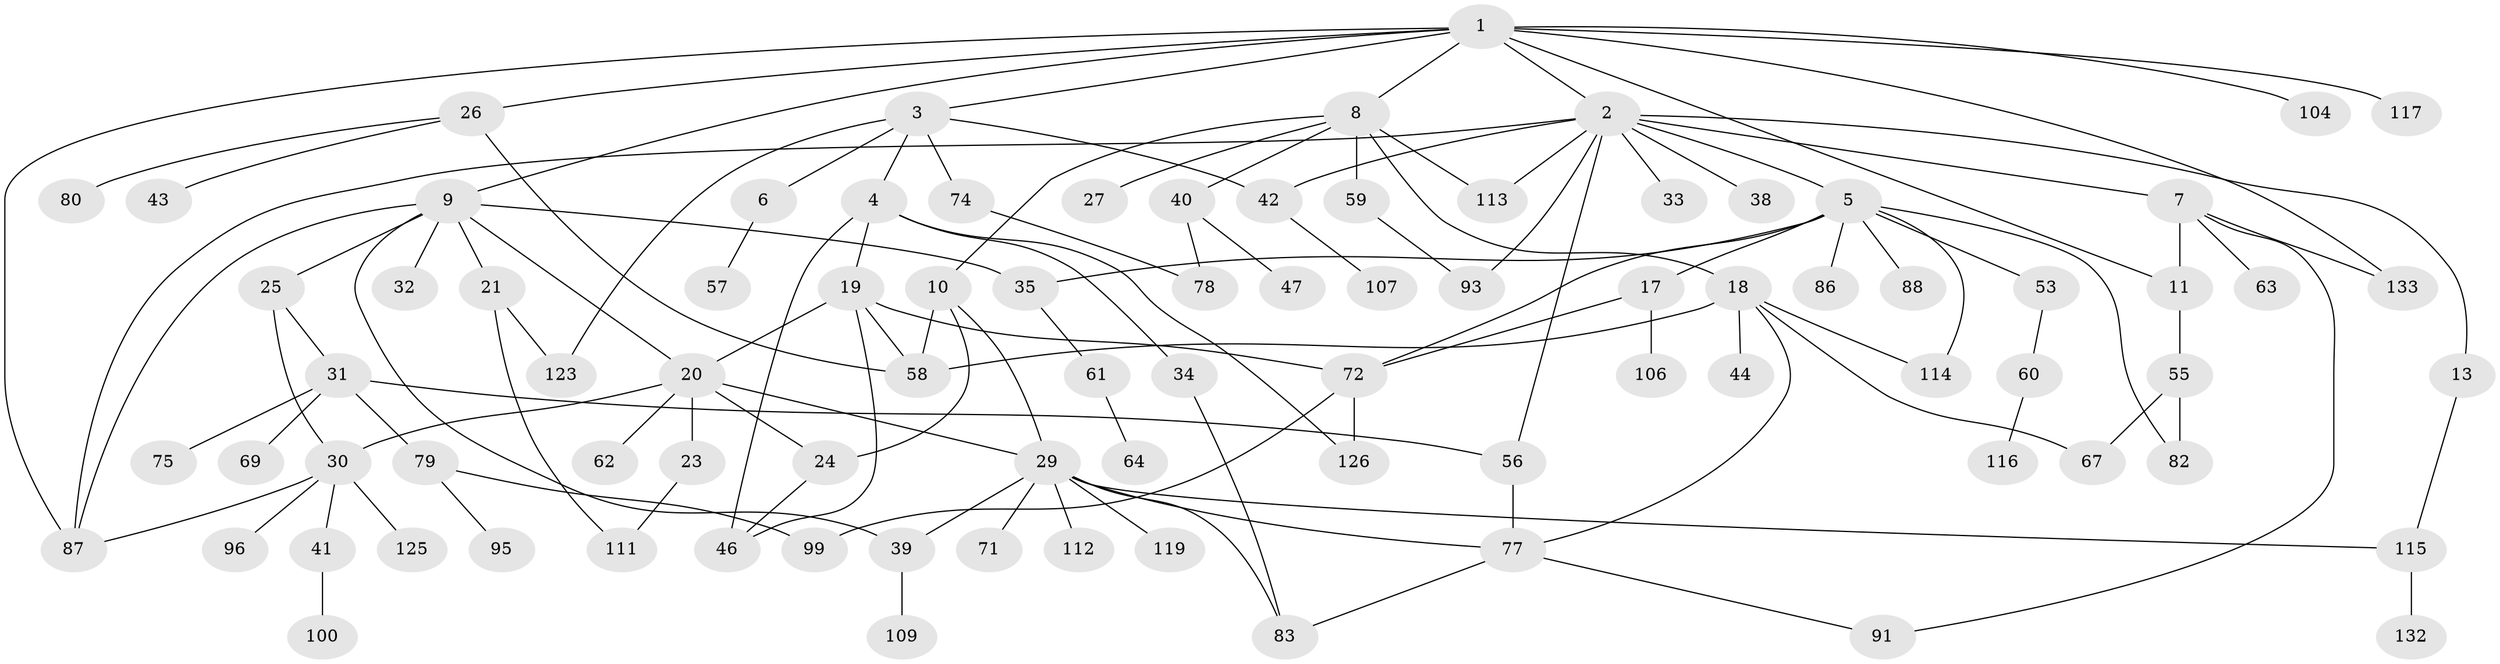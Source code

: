 // original degree distribution, {10: 0.007518796992481203, 8: 0.022556390977443608, 5: 0.045112781954887216, 4: 0.09774436090225563, 6: 0.022556390977443608, 3: 0.21804511278195488, 2: 0.2932330827067669, 1: 0.2932330827067669}
// Generated by graph-tools (version 1.1) at 2025/10/02/27/25 16:10:52]
// undirected, 87 vertices, 122 edges
graph export_dot {
graph [start="1"]
  node [color=gray90,style=filled];
  1 [super="+15"];
  2 [super="+16"];
  3 [super="+110"];
  4 [super="+70"];
  5 [super="+14"];
  6 [super="+48"];
  7 [super="+49"];
  8 [super="+12"];
  9 [super="+22"];
  10 [super="+51"];
  11 [super="+36"];
  13;
  17;
  18 [super="+37"];
  19 [super="+45"];
  20 [super="+130"];
  21 [super="+84"];
  23 [super="+28"];
  24 [super="+121"];
  25;
  26 [super="+68"];
  27;
  29 [super="+52"];
  30 [super="+89"];
  31 [super="+65"];
  32;
  33 [super="+102"];
  34 [super="+85"];
  35 [super="+50"];
  38;
  39 [super="+73"];
  40 [super="+66"];
  41;
  42 [super="+120"];
  43 [super="+54"];
  44;
  46 [super="+124"];
  47;
  53;
  55 [super="+105"];
  56;
  57;
  58 [super="+76"];
  59;
  60 [super="+98"];
  61 [super="+101"];
  62 [super="+108"];
  63;
  64 [super="+103"];
  67 [super="+129"];
  69;
  71;
  72 [super="+81"];
  74;
  75 [super="+92"];
  77 [super="+122"];
  78;
  79 [super="+90"];
  80 [super="+97"];
  82;
  83;
  86;
  87 [super="+118"];
  88;
  91 [super="+94"];
  93 [super="+128"];
  95;
  96;
  99;
  100;
  104;
  106;
  107;
  109;
  111;
  112;
  113 [super="+131"];
  114;
  115 [super="+127"];
  116;
  117;
  119;
  123;
  125;
  126;
  132;
  133;
  1 -- 2;
  1 -- 3;
  1 -- 8;
  1 -- 9;
  1 -- 11;
  1 -- 26;
  1 -- 117;
  1 -- 133;
  1 -- 104;
  1 -- 87;
  2 -- 5;
  2 -- 7;
  2 -- 13;
  2 -- 33;
  2 -- 42;
  2 -- 56;
  2 -- 38;
  2 -- 93;
  2 -- 87;
  2 -- 113;
  3 -- 4;
  3 -- 6;
  3 -- 74;
  3 -- 123;
  3 -- 42;
  4 -- 19;
  4 -- 34;
  4 -- 126;
  4 -- 46;
  5 -- 17;
  5 -- 35;
  5 -- 82;
  5 -- 114;
  5 -- 53;
  5 -- 86;
  5 -- 88;
  5 -- 72;
  6 -- 57;
  7 -- 91;
  7 -- 63;
  7 -- 11;
  7 -- 133;
  8 -- 10;
  8 -- 40;
  8 -- 59;
  8 -- 113;
  8 -- 18;
  8 -- 27;
  9 -- 20;
  9 -- 21;
  9 -- 25;
  9 -- 32;
  9 -- 87;
  9 -- 35;
  9 -- 39;
  10 -- 29;
  10 -- 58 [weight=2];
  10 -- 24;
  11 -- 55;
  13 -- 115;
  17 -- 72;
  17 -- 106;
  18 -- 44;
  18 -- 67;
  18 -- 114;
  18 -- 77;
  18 -- 58;
  19 -- 46;
  19 -- 72;
  19 -- 20;
  19 -- 58;
  20 -- 23;
  20 -- 24;
  20 -- 30;
  20 -- 62;
  20 -- 29;
  21 -- 123;
  21 -- 111;
  23 -- 111;
  24 -- 46;
  25 -- 31;
  25 -- 30;
  26 -- 43;
  26 -- 80;
  26 -- 58;
  29 -- 39;
  29 -- 71;
  29 -- 115;
  29 -- 119;
  29 -- 83;
  29 -- 112;
  29 -- 77;
  30 -- 41;
  30 -- 96;
  30 -- 125;
  30 -- 87;
  31 -- 69;
  31 -- 56;
  31 -- 75;
  31 -- 79;
  34 -- 83;
  35 -- 61;
  39 -- 109;
  40 -- 47;
  40 -- 78;
  41 -- 100;
  42 -- 107;
  53 -- 60;
  55 -- 82;
  55 -- 67;
  56 -- 77;
  59 -- 93;
  60 -- 116;
  61 -- 64;
  72 -- 99;
  72 -- 126;
  74 -- 78;
  77 -- 83;
  77 -- 91;
  79 -- 99;
  79 -- 95;
  115 -- 132;
}
